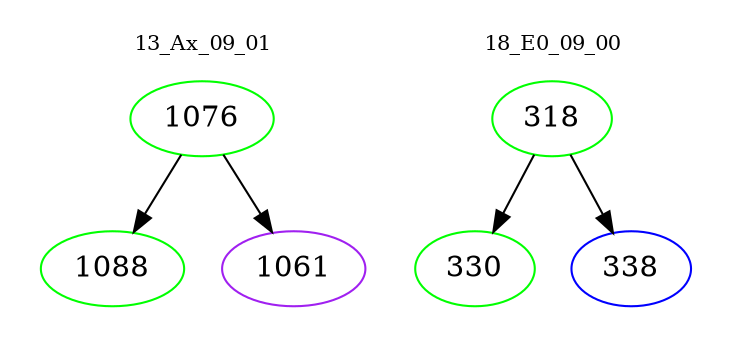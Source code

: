 digraph{
subgraph cluster_0 {
color = white
label = "13_Ax_09_01";
fontsize=10;
T0_1076 [label="1076", color="green"]
T0_1076 -> T0_1088 [color="black"]
T0_1088 [label="1088", color="green"]
T0_1076 -> T0_1061 [color="black"]
T0_1061 [label="1061", color="purple"]
}
subgraph cluster_1 {
color = white
label = "18_E0_09_00";
fontsize=10;
T1_318 [label="318", color="green"]
T1_318 -> T1_330 [color="black"]
T1_330 [label="330", color="green"]
T1_318 -> T1_338 [color="black"]
T1_338 [label="338", color="blue"]
}
}
